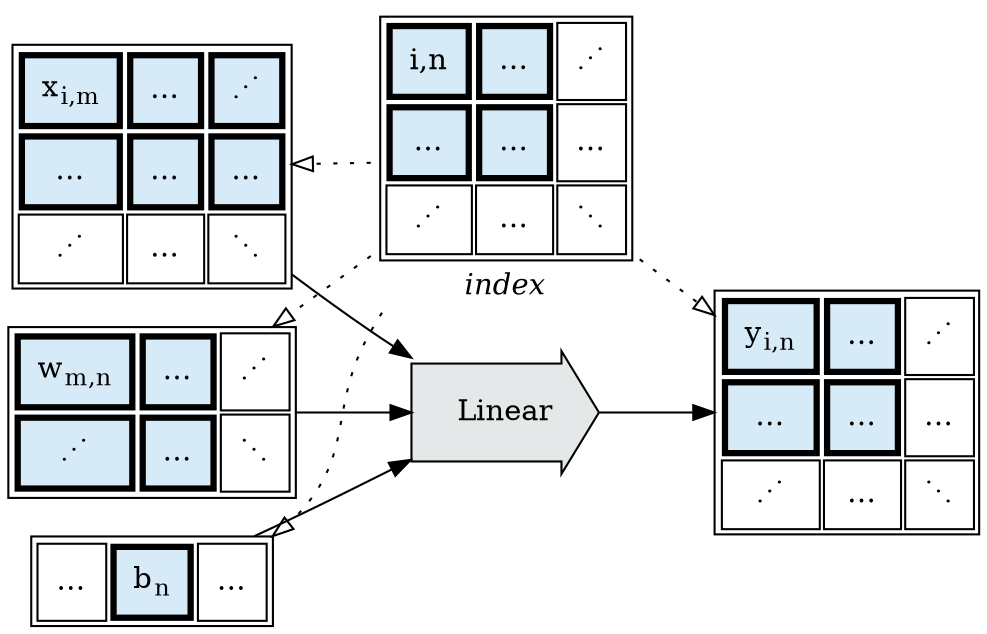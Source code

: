 digraph G {
    rankdir=LR;

    // ⋮ … ⋰  ⋱

    idx [
        shape="plain",
        label=<
	<table border="0">
        <tr><td>
          <table cellpadding="8">
              <tr>
                  <td border="3" bgcolor="#D6EAF8">i,n</td>
                  <td border="3" bgcolor="#D6EAF8">…</td>
                  <td>⋰</td>
                  </tr>
              <tr>
                  <td border="3" bgcolor="#D6EAF8">…</td>
                  <td border="3" bgcolor="#D6EAF8">…</td>
                  <td>…</td>
                  </tr>
              <tr>
                  <td>⋰</td>
                  <td>…</td>
                  <td>⋱</td>
                  </tr>
              </table>
	  </td></tr>
        <tr><td><i>index</i></td></tr>
	  </table>
        >,
    ];

    x [
        shape="plain",
        label=<
          <table cellpadding="8">
              <tr>
                  <td border="3" bgcolor="#D6EAF8">x<sub>i,m</sub></td>
                  <td border="3" bgcolor="#D6EAF8">…</td>
                  <td border="3" bgcolor="#D6EAF8">⋰</td>
                  </tr>
              <tr>
                  <td border="3" bgcolor="#D6EAF8">…</td>
                  <td border="3" bgcolor="#D6EAF8">…</td>
                  <td border="3" bgcolor="#D6EAF8">…</td>
                  </tr>
              <tr>
                  <td>⋰</td>
                  <td>…</td>
                  <td>⋱</td>
                  </tr>
              </table>
        >,
    ];

    w [
        shape="plain",
        label=<
        <table cellpadding="8">
            <tr>
                <td border="3" bgcolor="#D6EAF8">w<sub>m,n</sub></td>
                <td border="3" bgcolor="#D6EAF8">…</td>
                <td>⋰</td>
                </tr>
            <tr>
                <td border="3" bgcolor="#D6EAF8">⋰</td>
                <td border="3" bgcolor="#D6EAF8">…</td>
                <td>⋱</td>
                </tr>
            </table>
        >,
    ];

    op [label="Linear", shape="rarrow", margin=0.3];
    op [
        label=Linear,
        shape=rarrow,
        style=filled,
        fillcolor="#E5E8E8",
        margin=0.3
    ];

    b [
        shape="plain",
        label=<
        <table cellpadding="8">
            <tr>
                <td>…</td>
                <td border="3" bgcolor="#D6EAF8">b<sub>n</sub></td>
                <td>…</td>
                </tr>
            </table>
        >,
    ];

    y [
        shape="plain",
        label=<
          <table cellpadding="8">
              <tr>
                  <td border="3" bgcolor="#D6EAF8">y<sub>i,n</sub></td>
                  <td border="3" bgcolor="#D6EAF8">…</td>
                  <td>⋰</td>
                  </tr>
              <tr>
                  <td border="3" bgcolor="#D6EAF8">…</td>
                  <td border="3" bgcolor="#D6EAF8">…</td>
                  <td>…</td>
                  </tr>
              <tr>
                  <td>⋰</td>
                  <td>…</td>
                  <td>⋱</td>
                  </tr>
              </table>
        >,
    ];


    x -> op;
    op -> y;

    w -> op;
    b -> op;

    idx -> x [constraint=false, style=dotted, arrowhead=empty];
    idx -> w [constraint=false, style=dotted, arrowhead=empty];
    idx -> b [constraint=false, style=dotted, arrowhead=empty, spline=false];
    idx -> y [constraint=false, style=dotted, arrowhead=empty];

    { rank=same; op; idx; }
}

